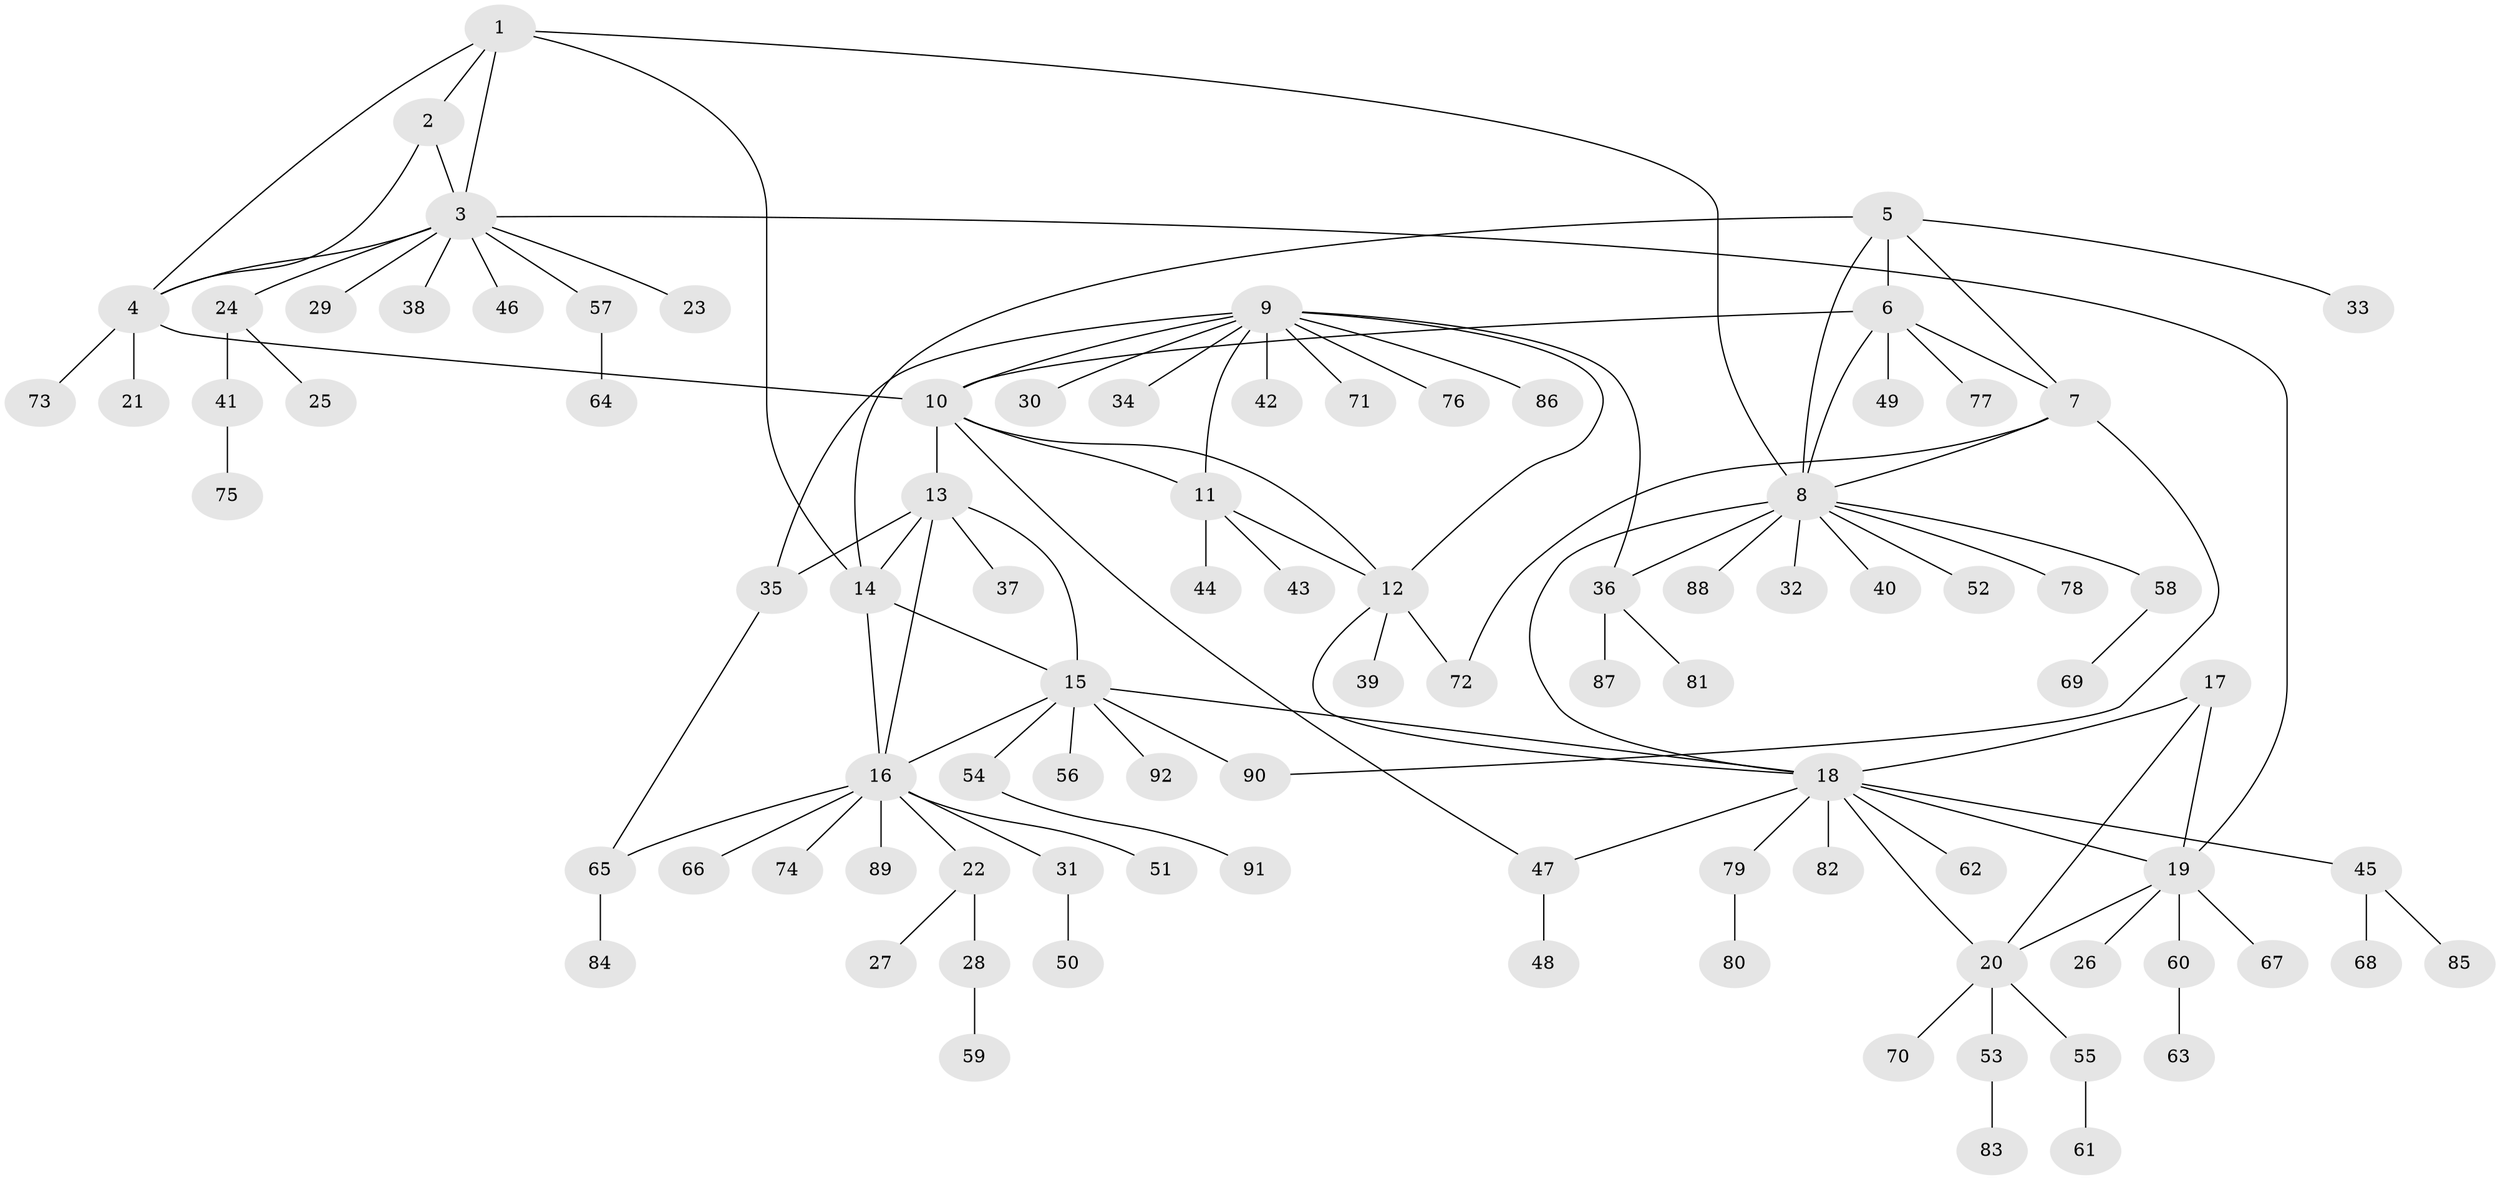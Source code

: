 // Generated by graph-tools (version 1.1) at 2025/02/03/09/25 03:02:51]
// undirected, 92 vertices, 118 edges
graph export_dot {
graph [start="1"]
  node [color=gray90,style=filled];
  1;
  2;
  3;
  4;
  5;
  6;
  7;
  8;
  9;
  10;
  11;
  12;
  13;
  14;
  15;
  16;
  17;
  18;
  19;
  20;
  21;
  22;
  23;
  24;
  25;
  26;
  27;
  28;
  29;
  30;
  31;
  32;
  33;
  34;
  35;
  36;
  37;
  38;
  39;
  40;
  41;
  42;
  43;
  44;
  45;
  46;
  47;
  48;
  49;
  50;
  51;
  52;
  53;
  54;
  55;
  56;
  57;
  58;
  59;
  60;
  61;
  62;
  63;
  64;
  65;
  66;
  67;
  68;
  69;
  70;
  71;
  72;
  73;
  74;
  75;
  76;
  77;
  78;
  79;
  80;
  81;
  82;
  83;
  84;
  85;
  86;
  87;
  88;
  89;
  90;
  91;
  92;
  1 -- 2;
  1 -- 3;
  1 -- 4;
  1 -- 8;
  1 -- 14;
  2 -- 3;
  2 -- 4;
  3 -- 4;
  3 -- 19;
  3 -- 23;
  3 -- 24;
  3 -- 29;
  3 -- 38;
  3 -- 46;
  3 -- 57;
  4 -- 10;
  4 -- 21;
  4 -- 73;
  5 -- 6;
  5 -- 7;
  5 -- 8;
  5 -- 14;
  5 -- 33;
  6 -- 7;
  6 -- 8;
  6 -- 10;
  6 -- 49;
  6 -- 77;
  7 -- 8;
  7 -- 72;
  7 -- 90;
  8 -- 18;
  8 -- 32;
  8 -- 36;
  8 -- 40;
  8 -- 52;
  8 -- 58;
  8 -- 78;
  8 -- 88;
  9 -- 10;
  9 -- 11;
  9 -- 12;
  9 -- 30;
  9 -- 34;
  9 -- 35;
  9 -- 36;
  9 -- 42;
  9 -- 71;
  9 -- 76;
  9 -- 86;
  10 -- 11;
  10 -- 12;
  10 -- 13;
  10 -- 47;
  11 -- 12;
  11 -- 43;
  11 -- 44;
  12 -- 18;
  12 -- 39;
  12 -- 72;
  13 -- 14;
  13 -- 15;
  13 -- 16;
  13 -- 35;
  13 -- 37;
  14 -- 15;
  14 -- 16;
  15 -- 16;
  15 -- 18;
  15 -- 54;
  15 -- 56;
  15 -- 90;
  15 -- 92;
  16 -- 22;
  16 -- 31;
  16 -- 51;
  16 -- 65;
  16 -- 66;
  16 -- 74;
  16 -- 89;
  17 -- 18;
  17 -- 19;
  17 -- 20;
  18 -- 19;
  18 -- 20;
  18 -- 45;
  18 -- 47;
  18 -- 62;
  18 -- 79;
  18 -- 82;
  19 -- 20;
  19 -- 26;
  19 -- 60;
  19 -- 67;
  20 -- 53;
  20 -- 55;
  20 -- 70;
  22 -- 27;
  22 -- 28;
  24 -- 25;
  24 -- 41;
  28 -- 59;
  31 -- 50;
  35 -- 65;
  36 -- 81;
  36 -- 87;
  41 -- 75;
  45 -- 68;
  45 -- 85;
  47 -- 48;
  53 -- 83;
  54 -- 91;
  55 -- 61;
  57 -- 64;
  58 -- 69;
  60 -- 63;
  65 -- 84;
  79 -- 80;
}
